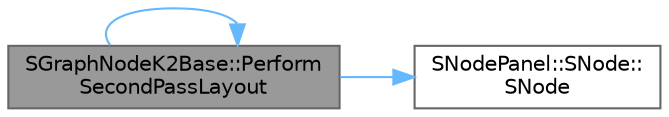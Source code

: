 digraph "SGraphNodeK2Base::PerformSecondPassLayout"
{
 // INTERACTIVE_SVG=YES
 // LATEX_PDF_SIZE
  bgcolor="transparent";
  edge [fontname=Helvetica,fontsize=10,labelfontname=Helvetica,labelfontsize=10];
  node [fontname=Helvetica,fontsize=10,shape=box,height=0.2,width=0.4];
  rankdir="LR";
  Node1 [id="Node000001",label="SGraphNodeK2Base::Perform\lSecondPassLayout",height=0.2,width=0.4,color="gray40", fillcolor="grey60", style="filled", fontcolor="black",tooltip=" "];
  Node1 -> Node2 [id="edge1_Node000001_Node000002",color="steelblue1",style="solid",tooltip=" "];
  Node2 [id="Node000002",label="SNodePanel::SNode::\lSNode",height=0.2,width=0.4,color="grey40", fillcolor="white", style="filled",URL="$dd/d6c/classSNodePanel_1_1SNode.html#a7fbb00e2f6e9297154d0b0985a88a5e4",tooltip=" "];
  Node1 -> Node1 [id="edge2_Node000001_Node000001",color="steelblue1",style="solid",tooltip=" "];
}
